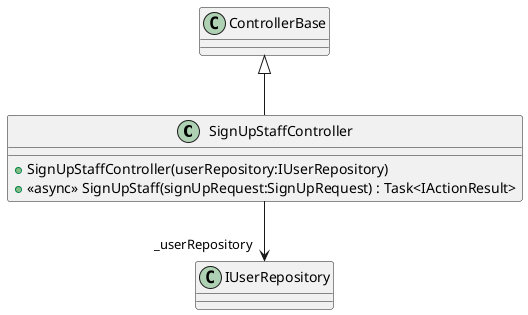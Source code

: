 @startuml
class SignUpStaffController {
    + SignUpStaffController(userRepository:IUserRepository)
    + <<async>> SignUpStaff(signUpRequest:SignUpRequest) : Task<IActionResult>
}
ControllerBase <|-- SignUpStaffController
SignUpStaffController --> "_userRepository" IUserRepository
@enduml
